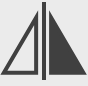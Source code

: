 <mxfile version="25.0.1">
  <diagram name="第 1 页" id="ewl9boTtj5eG1xmZE2dz">
    <mxGraphModel dx="420" dy="268" grid="1" gridSize="3.937" guides="1" tooltips="1" connect="1" arrows="1" fold="1" page="1" pageScale="1" pageWidth="48" pageHeight="48" background="#EBEBEB" math="0" shadow="0">
      <root>
        <mxCell id="0" />
        <mxCell id="1" parent="0" />
        <mxCell id="tneqvr_D7_-3OC6fO03h-1" value="" style="endArrow=none;html=1;rounded=0;strokeColor=#404040;strokeWidth=2;" parent="1" edge="1">
          <mxGeometry width="50" height="50" relative="1" as="geometry">
            <mxPoint x="24" y="43" as="sourcePoint" />
            <mxPoint x="24" y="4" as="targetPoint" />
          </mxGeometry>
        </mxCell>
        <mxCell id="tneqvr_D7_-3OC6fO03h-3" value="" style="verticalLabelPosition=bottom;verticalAlign=top;html=1;shape=mxgraph.basic.orthogonal_triangle;flipH=1;fillColor=none;strokeColor=#404040;strokeWidth=2;" parent="1" vertex="1">
          <mxGeometry x="3.94" y="11.81" width="16.13" height="27.56" as="geometry" />
        </mxCell>
        <mxCell id="tneqvr_D7_-3OC6fO03h-4" value="" style="verticalLabelPosition=bottom;verticalAlign=top;html=1;shape=mxgraph.basic.orthogonal_triangle;flipH=0;fillColor=#404040;strokeColor=#404040;strokeWidth=2;" parent="1" vertex="1">
          <mxGeometry x="27.557" y="11.807" width="16.13" height="27.56" as="geometry" />
        </mxCell>
      </root>
    </mxGraphModel>
  </diagram>
</mxfile>
